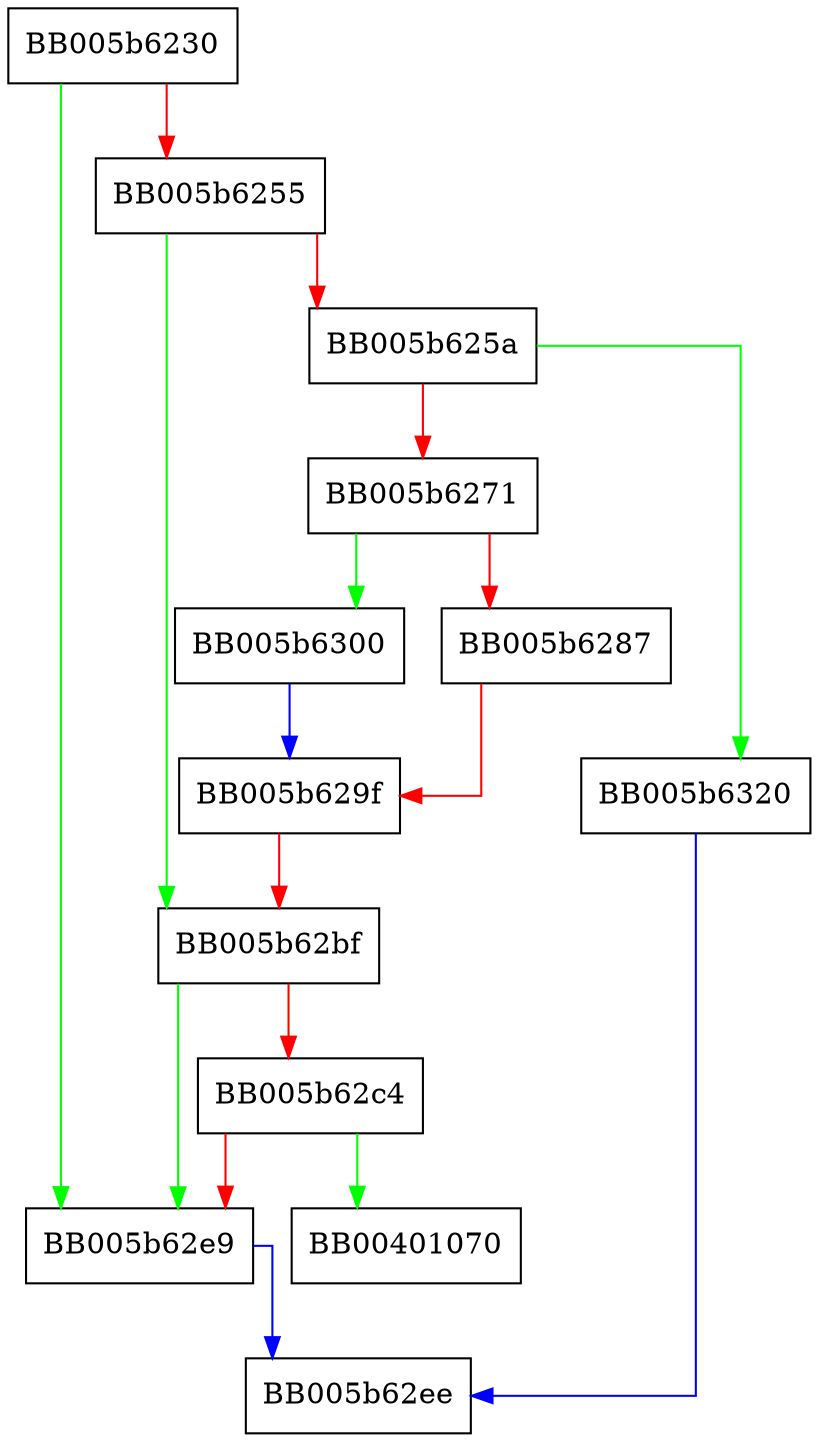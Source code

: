 digraph aes_ccm_init_key {
  node [shape="box"];
  graph [splines=ortho];
  BB005b6230 -> BB005b62e9 [color="green"];
  BB005b6230 -> BB005b6255 [color="red"];
  BB005b6255 -> BB005b62bf [color="green"];
  BB005b6255 -> BB005b625a [color="red"];
  BB005b625a -> BB005b6320 [color="green"];
  BB005b625a -> BB005b6271 [color="red"];
  BB005b6271 -> BB005b6300 [color="green"];
  BB005b6271 -> BB005b6287 [color="red"];
  BB005b6287 -> BB005b629f [color="red"];
  BB005b629f -> BB005b62bf [color="red"];
  BB005b62bf -> BB005b62e9 [color="green"];
  BB005b62bf -> BB005b62c4 [color="red"];
  BB005b62c4 -> BB00401070 [color="green"];
  BB005b62c4 -> BB005b62e9 [color="red"];
  BB005b62e9 -> BB005b62ee [color="blue"];
  BB005b6300 -> BB005b629f [color="blue"];
  BB005b6320 -> BB005b62ee [color="blue"];
}